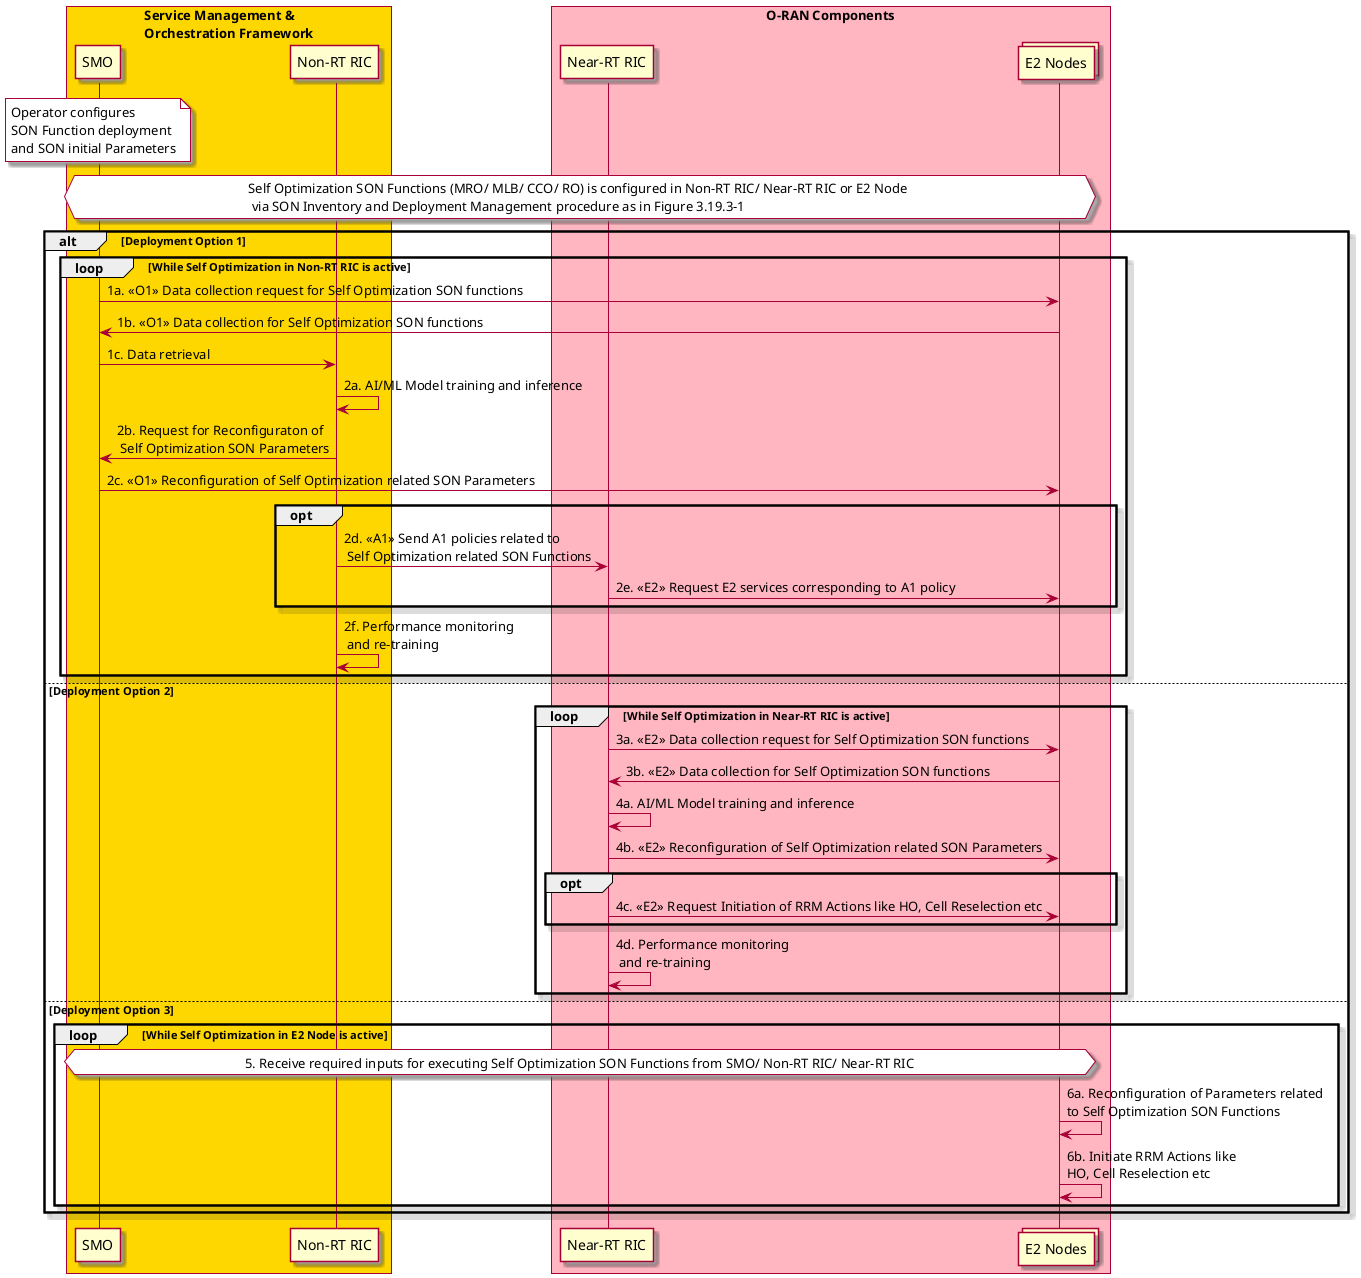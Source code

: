 @startuml
skinparam ParticipantPadding 5
skinparam BoxPadding 10
skinparam defaultFontSize 12
Autonumber
@startuml
skin rose
skinparam ParticipantPadding 5
skinparam BoxPadding 10
skinparam lifelineStrategy solid
box "Service Management & \nOrchestration Framework" #gold
participant "SMO" as smo
Participant "Non-RT RIC" as nonrt
end box
box "O-RAN Components" #lightpink
participant “Near-RT RIC” as ric
collections “E2 Nodes” as e2node
endbox
note over smo #white: Operator configures \nSON Function deployment\nand SON initial Parameters
hnote over smo, e2node #white: Self Optimization SON Functions (MRO/ MLB/ CCO/ RO) is configured in Non-RT RIC/ Near-RT RIC or E2 Node \n via SON Inventory and Deployment Management procedure as in Figure 3.19.3-1
alt Deployment Option 1
'group Self Optimization SON Functions in Non-RT RIC Loop
loop While Self Optimization in Non-RT RIC is active
smo->e2node: 1a. <<O1>> Data collection request for Self Optimization SON functions
e2node->smo: 1b. <<O1>> Data collection for Self Optimization SON functions
smo->nonrt: 1c. Data retrieval
nonrt->nonrt: 2a. AI/ML Model training and inference
nonrt->smo: 2b. Request for Reconfiguraton of \n Self Optimization SON Parameters
smo->e2node: 2c. <<O1>> Reconfiguration of Self Optimization related SON Parameters
opt
nonrt->ric: 2d. <<A1>> Send A1 policies related to \n Self Optimization related SON Functions
ric->e2node: 2e. <<E2>> Request E2 services corresponding to A1 policy
end
nonrt->nonrt: 2f. Performance monitoring \n and re-training
end
'end
else Deployment Option 2
'group Self Optimization SON Functions in Near-RT RIC Loop
loop While Self Optimization in Near-RT RIC is active
ric->e2node: 3a. <<E2>> Data collection request for Self Optimization SON functions
e2node->ric: 3b. <<E2>> Data collection for Self Optimization SON functions
ric->ric: 4a. AI/ML Model training and inference
ric->e2node: 4b. <<E2>> Reconfiguration of Self Optimization related SON Parameters
opt
ric->e2node: 4c. <<E2>> Request Initiation of RRM Actions like HO, Cell Reselection etc
end
ric->ric: 4d. Performance monitoring \n and re-training
end
'end
else Deployment Option 3
'group Self Optimization SON Functions in E2 Node Loop
loop While Self Optimization in E2 Node is active
hnote over smo, e2node #white: 5. Receive required inputs for executing Self Optimization SON Functions from SMO/ Non-RT RIC/ Near-RT RIC
e2node->e2node: 6a. Reconfiguration of Parameters related \nto Self Optimization SON Functions
e2node->e2node: 6b. Initiate RRM Actions like \nHO, Cell Reselection etc
end
end
@enduml
